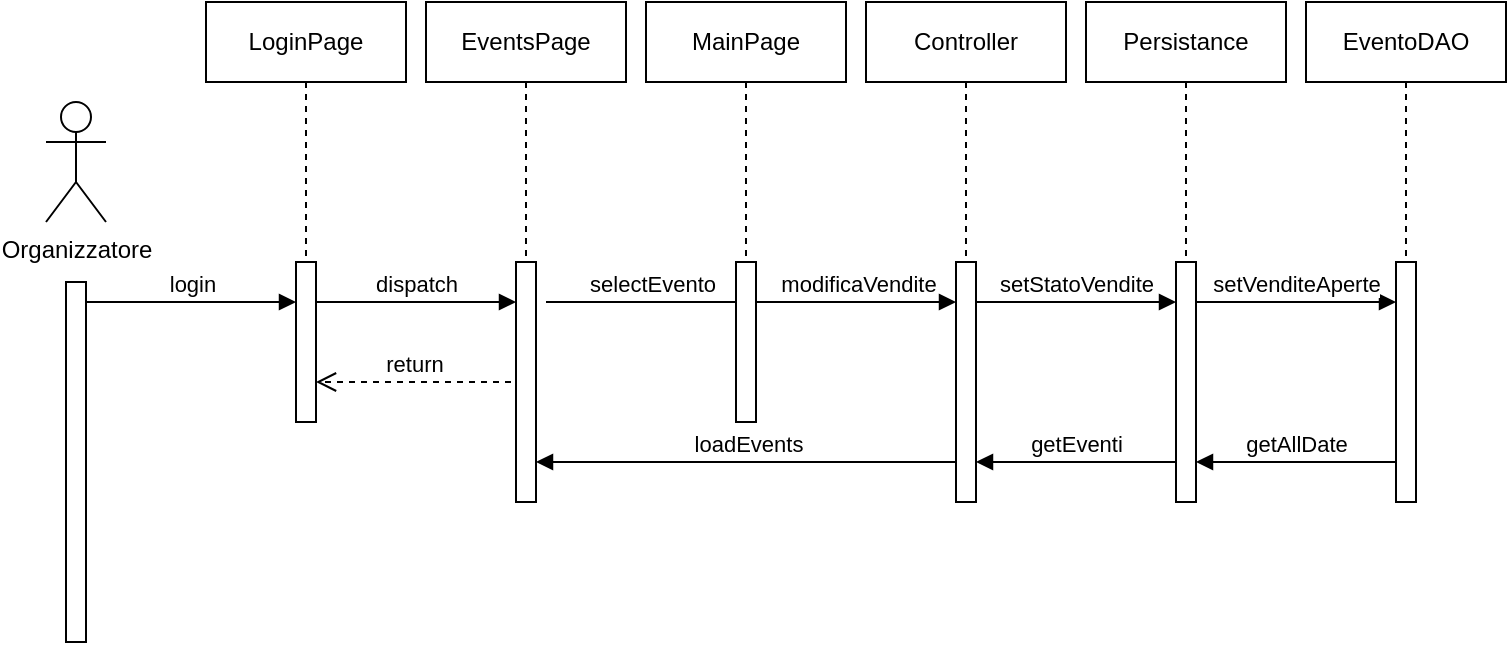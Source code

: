 <mxfile version="26.0.16">
  <diagram name="Page-1" id="F-9G5tZkEZJYCIHVSuMk">
    <mxGraphModel dx="1674" dy="836" grid="1" gridSize="10" guides="1" tooltips="1" connect="1" arrows="1" fold="1" page="1" pageScale="1" pageWidth="1169" pageHeight="827" math="0" shadow="0">
      <root>
        <mxCell id="0" />
        <mxCell id="1" parent="0" />
        <mxCell id="vNUCcEhm--Hg5ij2zQtX-1" value="Organizzatore" style="shape=umlActor;verticalLabelPosition=bottom;verticalAlign=top;html=1;" parent="1" vertex="1">
          <mxGeometry x="40" y="90" width="30" height="60" as="geometry" />
        </mxCell>
        <mxCell id="vNUCcEhm--Hg5ij2zQtX-2" value="" style="html=1;points=[[0,0,0,0,5],[0,1,0,0,-5],[1,0,0,0,5],[1,1,0,0,-5]];perimeter=orthogonalPerimeter;outlineConnect=0;targetShapes=umlLifeline;portConstraint=eastwest;newEdgeStyle={&quot;curved&quot;:0,&quot;rounded&quot;:0};" parent="1" vertex="1">
          <mxGeometry x="50" y="180" width="10" height="180" as="geometry" />
        </mxCell>
        <mxCell id="vNUCcEhm--Hg5ij2zQtX-3" value="login" style="html=1;verticalAlign=bottom;endArrow=block;edgeStyle=elbowEdgeStyle;elbow=vertical;curved=0;rounded=0;" parent="1" edge="1">
          <mxGeometry x="-0.003" relative="1" as="geometry">
            <mxPoint x="60" y="190" as="sourcePoint" />
            <Array as="points">
              <mxPoint x="145" y="190" />
            </Array>
            <mxPoint x="165" y="190" as="targetPoint" />
            <mxPoint as="offset" />
          </mxGeometry>
        </mxCell>
        <mxCell id="vNUCcEhm--Hg5ij2zQtX-4" value="" style="group" parent="1" vertex="1" connectable="0">
          <mxGeometry x="120" y="40" width="100" height="210" as="geometry" />
        </mxCell>
        <mxCell id="vNUCcEhm--Hg5ij2zQtX-5" value="LoginPage" style="shape=umlLifeline;perimeter=lifelinePerimeter;whiteSpace=wrap;html=1;container=0;dropTarget=0;collapsible=0;recursiveResize=0;outlineConnect=0;portConstraint=eastwest;newEdgeStyle={&quot;edgeStyle&quot;:&quot;elbowEdgeStyle&quot;,&quot;elbow&quot;:&quot;vertical&quot;,&quot;curved&quot;:0,&quot;rounded&quot;:0};" parent="vNUCcEhm--Hg5ij2zQtX-4" vertex="1">
          <mxGeometry width="100" height="210" as="geometry" />
        </mxCell>
        <mxCell id="vNUCcEhm--Hg5ij2zQtX-6" value="" style="html=1;points=[[0,0,0,0,5],[0,1,0,0,-5],[1,0,0,0,5],[1,1,0,0,-5]];perimeter=orthogonalPerimeter;outlineConnect=0;targetShapes=umlLifeline;portConstraint=eastwest;newEdgeStyle={&quot;curved&quot;:0,&quot;rounded&quot;:0};" parent="vNUCcEhm--Hg5ij2zQtX-4" vertex="1">
          <mxGeometry x="45" y="130" width="10" height="80" as="geometry" />
        </mxCell>
        <mxCell id="vNUCcEhm--Hg5ij2zQtX-7" value="return" style="html=1;verticalAlign=bottom;endArrow=open;dashed=1;endSize=8;curved=0;rounded=0;entryX=1.5;entryY=0.625;entryDx=0;entryDy=0;entryPerimeter=0;" parent="vNUCcEhm--Hg5ij2zQtX-4" edge="1">
          <mxGeometry relative="1" as="geometry">
            <mxPoint x="152.5" y="190" as="sourcePoint" />
            <mxPoint x="55" y="190" as="targetPoint" />
          </mxGeometry>
        </mxCell>
        <mxCell id="vNUCcEhm--Hg5ij2zQtX-8" value="dispatch" style="html=1;verticalAlign=bottom;endArrow=block;edgeStyle=elbowEdgeStyle;elbow=vertical;curved=0;rounded=0;" parent="1" source="vNUCcEhm--Hg5ij2zQtX-6" target="vNUCcEhm--Hg5ij2zQtX-11" edge="1">
          <mxGeometry relative="1" as="geometry">
            <mxPoint x="180" y="190" as="sourcePoint" />
            <Array as="points">
              <mxPoint x="230" y="190" />
            </Array>
            <mxPoint x="270" y="190" as="targetPoint" />
          </mxGeometry>
        </mxCell>
        <mxCell id="vNUCcEhm--Hg5ij2zQtX-9" value="" style="group" parent="1" vertex="1" connectable="0">
          <mxGeometry x="230" y="40" width="100" height="270" as="geometry" />
        </mxCell>
        <mxCell id="vNUCcEhm--Hg5ij2zQtX-10" value="EventsPage" style="shape=umlLifeline;perimeter=lifelinePerimeter;whiteSpace=wrap;html=1;container=0;dropTarget=0;collapsible=0;recursiveResize=0;outlineConnect=0;portConstraint=eastwest;newEdgeStyle={&quot;edgeStyle&quot;:&quot;elbowEdgeStyle&quot;,&quot;elbow&quot;:&quot;vertical&quot;,&quot;curved&quot;:0,&quot;rounded&quot;:0};" parent="vNUCcEhm--Hg5ij2zQtX-9" vertex="1">
          <mxGeometry width="100" height="210" as="geometry" />
        </mxCell>
        <mxCell id="vNUCcEhm--Hg5ij2zQtX-11" value="" style="html=1;points=[[0,0,0,0,5],[0,1,0,0,-5],[1,0,0,0,5],[1,1,0,0,-5]];perimeter=orthogonalPerimeter;outlineConnect=0;targetShapes=umlLifeline;portConstraint=eastwest;newEdgeStyle={&quot;curved&quot;:0,&quot;rounded&quot;:0};" parent="vNUCcEhm--Hg5ij2zQtX-9" vertex="1">
          <mxGeometry x="45" y="130" width="10" height="120" as="geometry" />
        </mxCell>
        <mxCell id="vNUCcEhm--Hg5ij2zQtX-12" value="selectEvento" style="html=1;verticalAlign=bottom;endArrow=block;edgeStyle=elbowEdgeStyle;elbow=vertical;curved=0;rounded=0;" parent="1" edge="1">
          <mxGeometry x="-0.003" relative="1" as="geometry">
            <mxPoint x="290" y="190" as="sourcePoint" />
            <Array as="points">
              <mxPoint x="375" y="190" />
            </Array>
            <mxPoint x="395" y="190" as="targetPoint" />
            <mxPoint as="offset" />
          </mxGeometry>
        </mxCell>
        <mxCell id="vNUCcEhm--Hg5ij2zQtX-13" value="" style="group" parent="1" vertex="1" connectable="0">
          <mxGeometry x="340" y="40" width="100" height="210" as="geometry" />
        </mxCell>
        <mxCell id="vNUCcEhm--Hg5ij2zQtX-14" value="MainPage" style="shape=umlLifeline;perimeter=lifelinePerimeter;whiteSpace=wrap;html=1;container=0;dropTarget=0;collapsible=0;recursiveResize=0;outlineConnect=0;portConstraint=eastwest;newEdgeStyle={&quot;edgeStyle&quot;:&quot;elbowEdgeStyle&quot;,&quot;elbow&quot;:&quot;vertical&quot;,&quot;curved&quot;:0,&quot;rounded&quot;:0};" parent="vNUCcEhm--Hg5ij2zQtX-13" vertex="1">
          <mxGeometry width="100" height="210" as="geometry" />
        </mxCell>
        <mxCell id="vNUCcEhm--Hg5ij2zQtX-15" value="" style="html=1;points=[[0,0,0,0,5],[0,1,0,0,-5],[1,0,0,0,5],[1,1,0,0,-5]];perimeter=orthogonalPerimeter;outlineConnect=0;targetShapes=umlLifeline;portConstraint=eastwest;newEdgeStyle={&quot;curved&quot;:0,&quot;rounded&quot;:0};" parent="vNUCcEhm--Hg5ij2zQtX-13" vertex="1">
          <mxGeometry x="45" y="130" width="10" height="80" as="geometry" />
        </mxCell>
        <mxCell id="vNUCcEhm--Hg5ij2zQtX-16" value="modificaVendite" style="html=1;verticalAlign=bottom;endArrow=block;edgeStyle=elbowEdgeStyle;elbow=vertical;curved=0;rounded=0;" parent="1" source="vNUCcEhm--Hg5ij2zQtX-15" edge="1">
          <mxGeometry x="0.008" relative="1" as="geometry">
            <mxPoint x="400" y="190" as="sourcePoint" />
            <Array as="points">
              <mxPoint x="450" y="190" />
            </Array>
            <mxPoint x="495" y="190" as="targetPoint" />
            <mxPoint as="offset" />
          </mxGeometry>
        </mxCell>
        <mxCell id="vNUCcEhm--Hg5ij2zQtX-17" value="" style="group" parent="1" vertex="1" connectable="0">
          <mxGeometry x="450" y="40" width="100" height="260" as="geometry" />
        </mxCell>
        <mxCell id="vNUCcEhm--Hg5ij2zQtX-18" value="Controller" style="shape=umlLifeline;perimeter=lifelinePerimeter;whiteSpace=wrap;html=1;container=0;dropTarget=0;collapsible=0;recursiveResize=0;outlineConnect=0;portConstraint=eastwest;newEdgeStyle={&quot;edgeStyle&quot;:&quot;elbowEdgeStyle&quot;,&quot;elbow&quot;:&quot;vertical&quot;,&quot;curved&quot;:0,&quot;rounded&quot;:0};" parent="vNUCcEhm--Hg5ij2zQtX-17" vertex="1">
          <mxGeometry width="100" height="210" as="geometry" />
        </mxCell>
        <mxCell id="vNUCcEhm--Hg5ij2zQtX-19" value="" style="html=1;points=[[0,0,0,0,5],[0,1,0,0,-5],[1,0,0,0,5],[1,1,0,0,-5]];perimeter=orthogonalPerimeter;outlineConnect=0;targetShapes=umlLifeline;portConstraint=eastwest;newEdgeStyle={&quot;curved&quot;:0,&quot;rounded&quot;:0};" parent="vNUCcEhm--Hg5ij2zQtX-17" vertex="1">
          <mxGeometry x="45" y="130" width="10" height="120" as="geometry" />
        </mxCell>
        <mxCell id="vNUCcEhm--Hg5ij2zQtX-24" value="" style="group" parent="1" vertex="1" connectable="0">
          <mxGeometry x="560" y="40" width="100" height="280" as="geometry" />
        </mxCell>
        <mxCell id="vNUCcEhm--Hg5ij2zQtX-25" value="Persistance" style="shape=umlLifeline;perimeter=lifelinePerimeter;whiteSpace=wrap;html=1;container=0;dropTarget=0;collapsible=0;recursiveResize=0;outlineConnect=0;portConstraint=eastwest;newEdgeStyle={&quot;edgeStyle&quot;:&quot;elbowEdgeStyle&quot;,&quot;elbow&quot;:&quot;vertical&quot;,&quot;curved&quot;:0,&quot;rounded&quot;:0};" parent="vNUCcEhm--Hg5ij2zQtX-24" vertex="1">
          <mxGeometry width="100" height="210" as="geometry" />
        </mxCell>
        <mxCell id="vNUCcEhm--Hg5ij2zQtX-26" value="" style="html=1;points=[[0,0,0,0,5],[0,1,0,0,-5],[1,0,0,0,5],[1,1,0,0,-5]];perimeter=orthogonalPerimeter;outlineConnect=0;targetShapes=umlLifeline;portConstraint=eastwest;newEdgeStyle={&quot;curved&quot;:0,&quot;rounded&quot;:0};" parent="vNUCcEhm--Hg5ij2zQtX-24" vertex="1">
          <mxGeometry x="45" y="130" width="10" height="120" as="geometry" />
        </mxCell>
        <mxCell id="vNUCcEhm--Hg5ij2zQtX-27" value="setStatoVendite" style="html=1;verticalAlign=bottom;endArrow=block;edgeStyle=elbowEdgeStyle;elbow=vertical;curved=0;rounded=0;" parent="vNUCcEhm--Hg5ij2zQtX-24" edge="1">
          <mxGeometry relative="1" as="geometry">
            <mxPoint x="-55" y="150" as="sourcePoint" />
            <Array as="points">
              <mxPoint y="150" />
            </Array>
            <mxPoint x="45" y="150" as="targetPoint" />
          </mxGeometry>
        </mxCell>
        <mxCell id="vNUCcEhm--Hg5ij2zQtX-28" value="" style="group" parent="1" vertex="1" connectable="0">
          <mxGeometry x="670" y="40" width="100" height="270" as="geometry" />
        </mxCell>
        <mxCell id="vNUCcEhm--Hg5ij2zQtX-29" value="EventoDAO" style="shape=umlLifeline;perimeter=lifelinePerimeter;whiteSpace=wrap;html=1;container=0;dropTarget=0;collapsible=0;recursiveResize=0;outlineConnect=0;portConstraint=eastwest;newEdgeStyle={&quot;edgeStyle&quot;:&quot;elbowEdgeStyle&quot;,&quot;elbow&quot;:&quot;vertical&quot;,&quot;curved&quot;:0,&quot;rounded&quot;:0};" parent="vNUCcEhm--Hg5ij2zQtX-28" vertex="1">
          <mxGeometry width="100" height="210" as="geometry" />
        </mxCell>
        <mxCell id="vNUCcEhm--Hg5ij2zQtX-30" value="" style="html=1;points=[[0,0,0,0,5],[0,1,0,0,-5],[1,0,0,0,5],[1,1,0,0,-5]];perimeter=orthogonalPerimeter;outlineConnect=0;targetShapes=umlLifeline;portConstraint=eastwest;newEdgeStyle={&quot;curved&quot;:0,&quot;rounded&quot;:0};" parent="vNUCcEhm--Hg5ij2zQtX-28" vertex="1">
          <mxGeometry x="45" y="130" width="10" height="120" as="geometry" />
        </mxCell>
        <mxCell id="vNUCcEhm--Hg5ij2zQtX-31" value="setVenditeAperte" style="html=1;verticalAlign=bottom;endArrow=block;edgeStyle=elbowEdgeStyle;elbow=vertical;curved=0;rounded=0;" parent="vNUCcEhm--Hg5ij2zQtX-28" edge="1">
          <mxGeometry relative="1" as="geometry">
            <mxPoint x="-55" y="150" as="sourcePoint" />
            <Array as="points">
              <mxPoint y="150" />
            </Array>
            <mxPoint x="45" y="150" as="targetPoint" />
          </mxGeometry>
        </mxCell>
        <mxCell id="vNUCcEhm--Hg5ij2zQtX-32" value="loadEvents" style="html=1;verticalAlign=bottom;endArrow=block;edgeStyle=elbowEdgeStyle;elbow=vertical;curved=0;rounded=0;" parent="1" source="vNUCcEhm--Hg5ij2zQtX-19" target="vNUCcEhm--Hg5ij2zQtX-11" edge="1">
          <mxGeometry x="-0.003" relative="1" as="geometry">
            <mxPoint x="500" y="290" as="sourcePoint" />
            <Array as="points">
              <mxPoint x="390" y="270" />
            </Array>
            <mxPoint x="450" y="290" as="targetPoint" />
            <mxPoint as="offset" />
          </mxGeometry>
        </mxCell>
        <mxCell id="vNUCcEhm--Hg5ij2zQtX-33" value="getEventi" style="html=1;verticalAlign=bottom;endArrow=block;edgeStyle=elbowEdgeStyle;elbow=vertical;curved=0;rounded=0;" parent="1" source="vNUCcEhm--Hg5ij2zQtX-26" target="vNUCcEhm--Hg5ij2zQtX-19" edge="1">
          <mxGeometry relative="1" as="geometry">
            <mxPoint x="515" y="200" as="sourcePoint" />
            <Array as="points">
              <mxPoint x="560" y="270" />
            </Array>
            <mxPoint x="615" y="200" as="targetPoint" />
          </mxGeometry>
        </mxCell>
        <mxCell id="vNUCcEhm--Hg5ij2zQtX-34" value="getAllDate" style="html=1;verticalAlign=bottom;endArrow=block;edgeStyle=elbowEdgeStyle;elbow=vertical;curved=0;rounded=0;" parent="1" source="vNUCcEhm--Hg5ij2zQtX-30" target="vNUCcEhm--Hg5ij2zQtX-26" edge="1">
          <mxGeometry x="-0.003" relative="1" as="geometry">
            <mxPoint x="395" y="280" as="sourcePoint" />
            <Array as="points">
              <mxPoint x="670" y="270" />
            </Array>
            <mxPoint x="175" y="280" as="targetPoint" />
            <mxPoint as="offset" />
          </mxGeometry>
        </mxCell>
      </root>
    </mxGraphModel>
  </diagram>
</mxfile>
